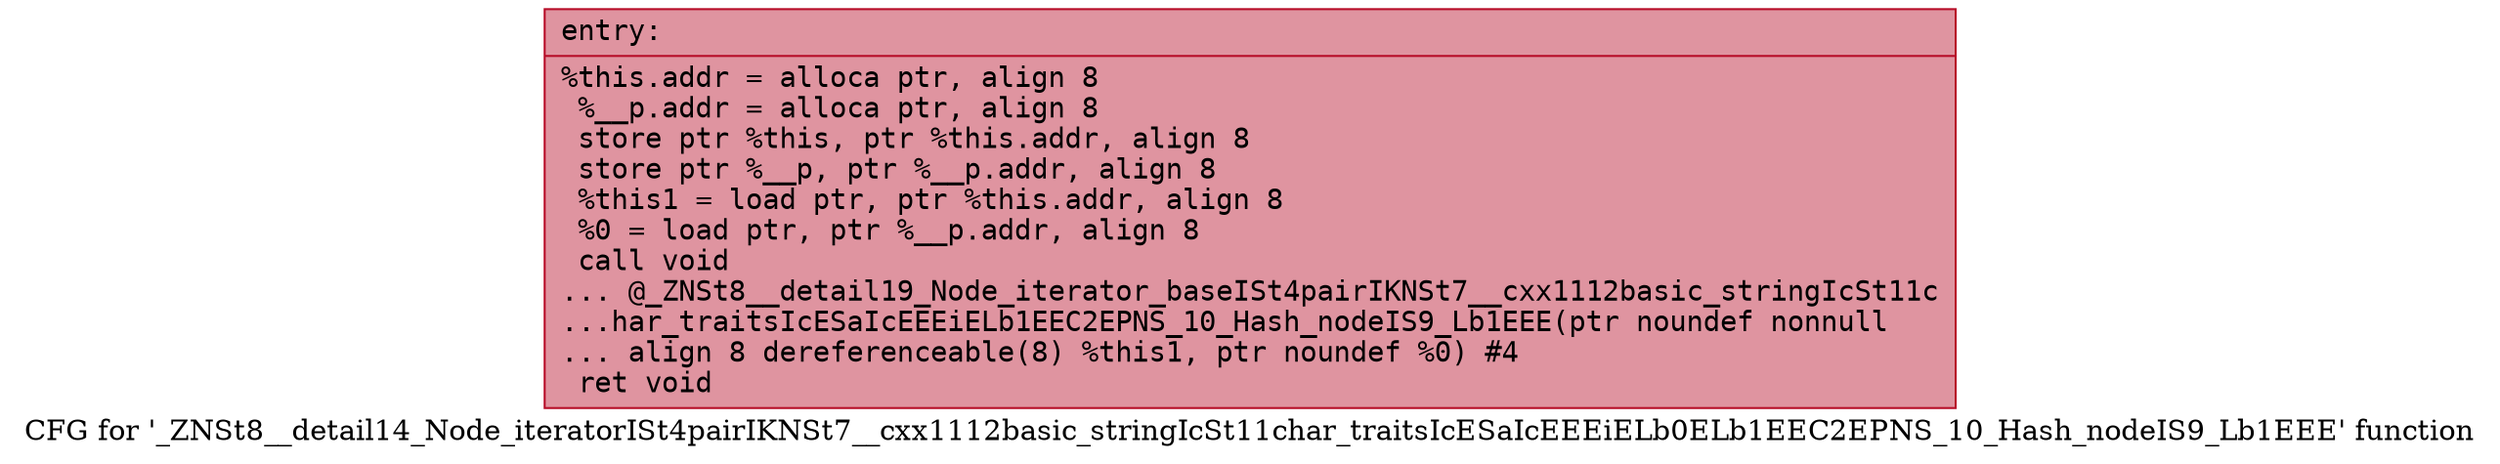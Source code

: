 digraph "CFG for '_ZNSt8__detail14_Node_iteratorISt4pairIKNSt7__cxx1112basic_stringIcSt11char_traitsIcESaIcEEEiELb0ELb1EEC2EPNS_10_Hash_nodeIS9_Lb1EEE' function" {
	label="CFG for '_ZNSt8__detail14_Node_iteratorISt4pairIKNSt7__cxx1112basic_stringIcSt11char_traitsIcESaIcEEEiELb0ELb1EEC2EPNS_10_Hash_nodeIS9_Lb1EEE' function";

	Node0x55c7e0a76a70 [shape=record,color="#b70d28ff", style=filled, fillcolor="#b70d2870" fontname="Courier",label="{entry:\l|  %this.addr = alloca ptr, align 8\l  %__p.addr = alloca ptr, align 8\l  store ptr %this, ptr %this.addr, align 8\l  store ptr %__p, ptr %__p.addr, align 8\l  %this1 = load ptr, ptr %this.addr, align 8\l  %0 = load ptr, ptr %__p.addr, align 8\l  call void\l... @_ZNSt8__detail19_Node_iterator_baseISt4pairIKNSt7__cxx1112basic_stringIcSt11c\l...har_traitsIcESaIcEEEiELb1EEC2EPNS_10_Hash_nodeIS9_Lb1EEE(ptr noundef nonnull\l... align 8 dereferenceable(8) %this1, ptr noundef %0) #4\l  ret void\l}"];
}
